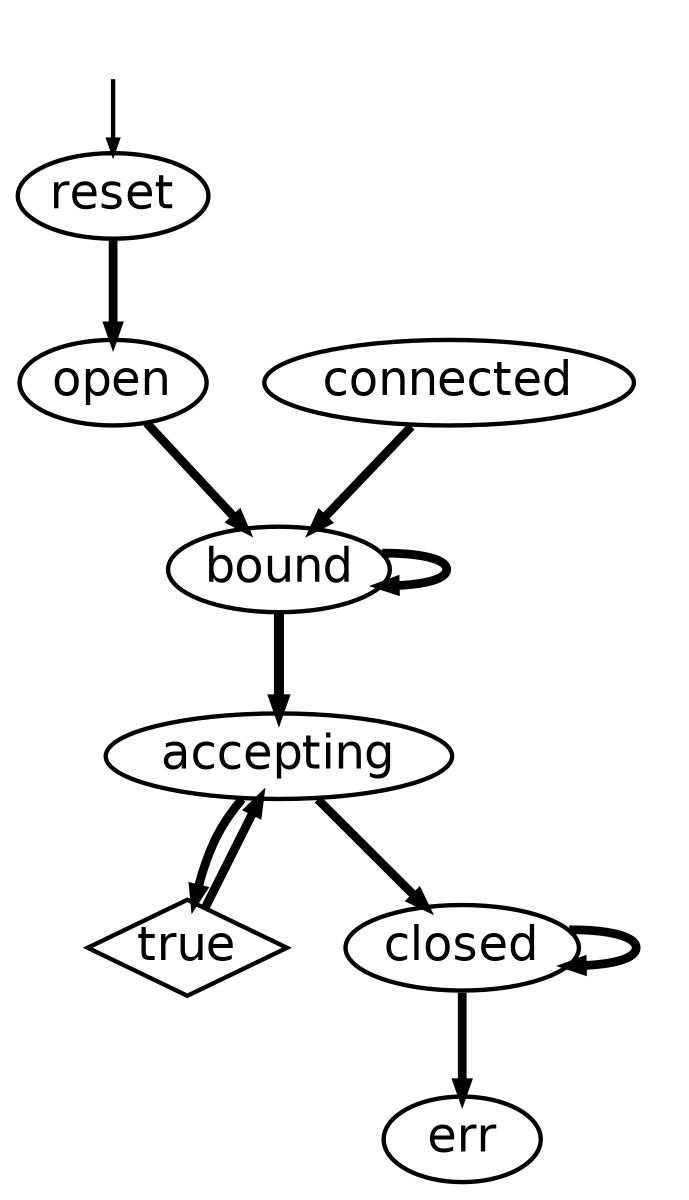 digraph model {
  orientation = portrait;
  graph [ rankdir = "TB", ranksep="0.08", nodesep="0.18", size="8!" ];
  node [ fontname = "Helvetica", fontsize="11.0", shape="ellipse", margin="0.01", height="0.1", width="0.5" ];
  edge [ fontname = "Helvetica", arrowsize=".3", arrowhead="normal", fontsize="6.0", margin="0.05" ];
None [shape=none, style=invis, width=0.1, height=0.1];
None->reset;
{rank = source; None}
reset->open[penwidth="2.0043213737826426",label = " "];open->bound[penwidth="2.0043213737826426",label = " "];bound->bound[penwidth="2.0043213737826426",label = " "];bound->accepting[penwidth="2.303196057420489",label = " "];"7-0-true-OK-1" [label="true" , shape=diamond, width=0.2, height=0.3, fontsize=11, xlabel=""];
accepting->"7-0-true-OK-1"[penwidth="2.0043213737826426",label = " "];"7-0-true-OK-1"->accepting[penwidth="2.0043213737826426",label = " "];connected->bound[penwidth="2.0043213737826426",label = " "];accepting->closed[penwidth="2.0043213737826426",label = " "];closed->closed[penwidth="2.0043213737826426",label = " "];closed->err[penwidth="2.0043213737826426",label = " "];}
